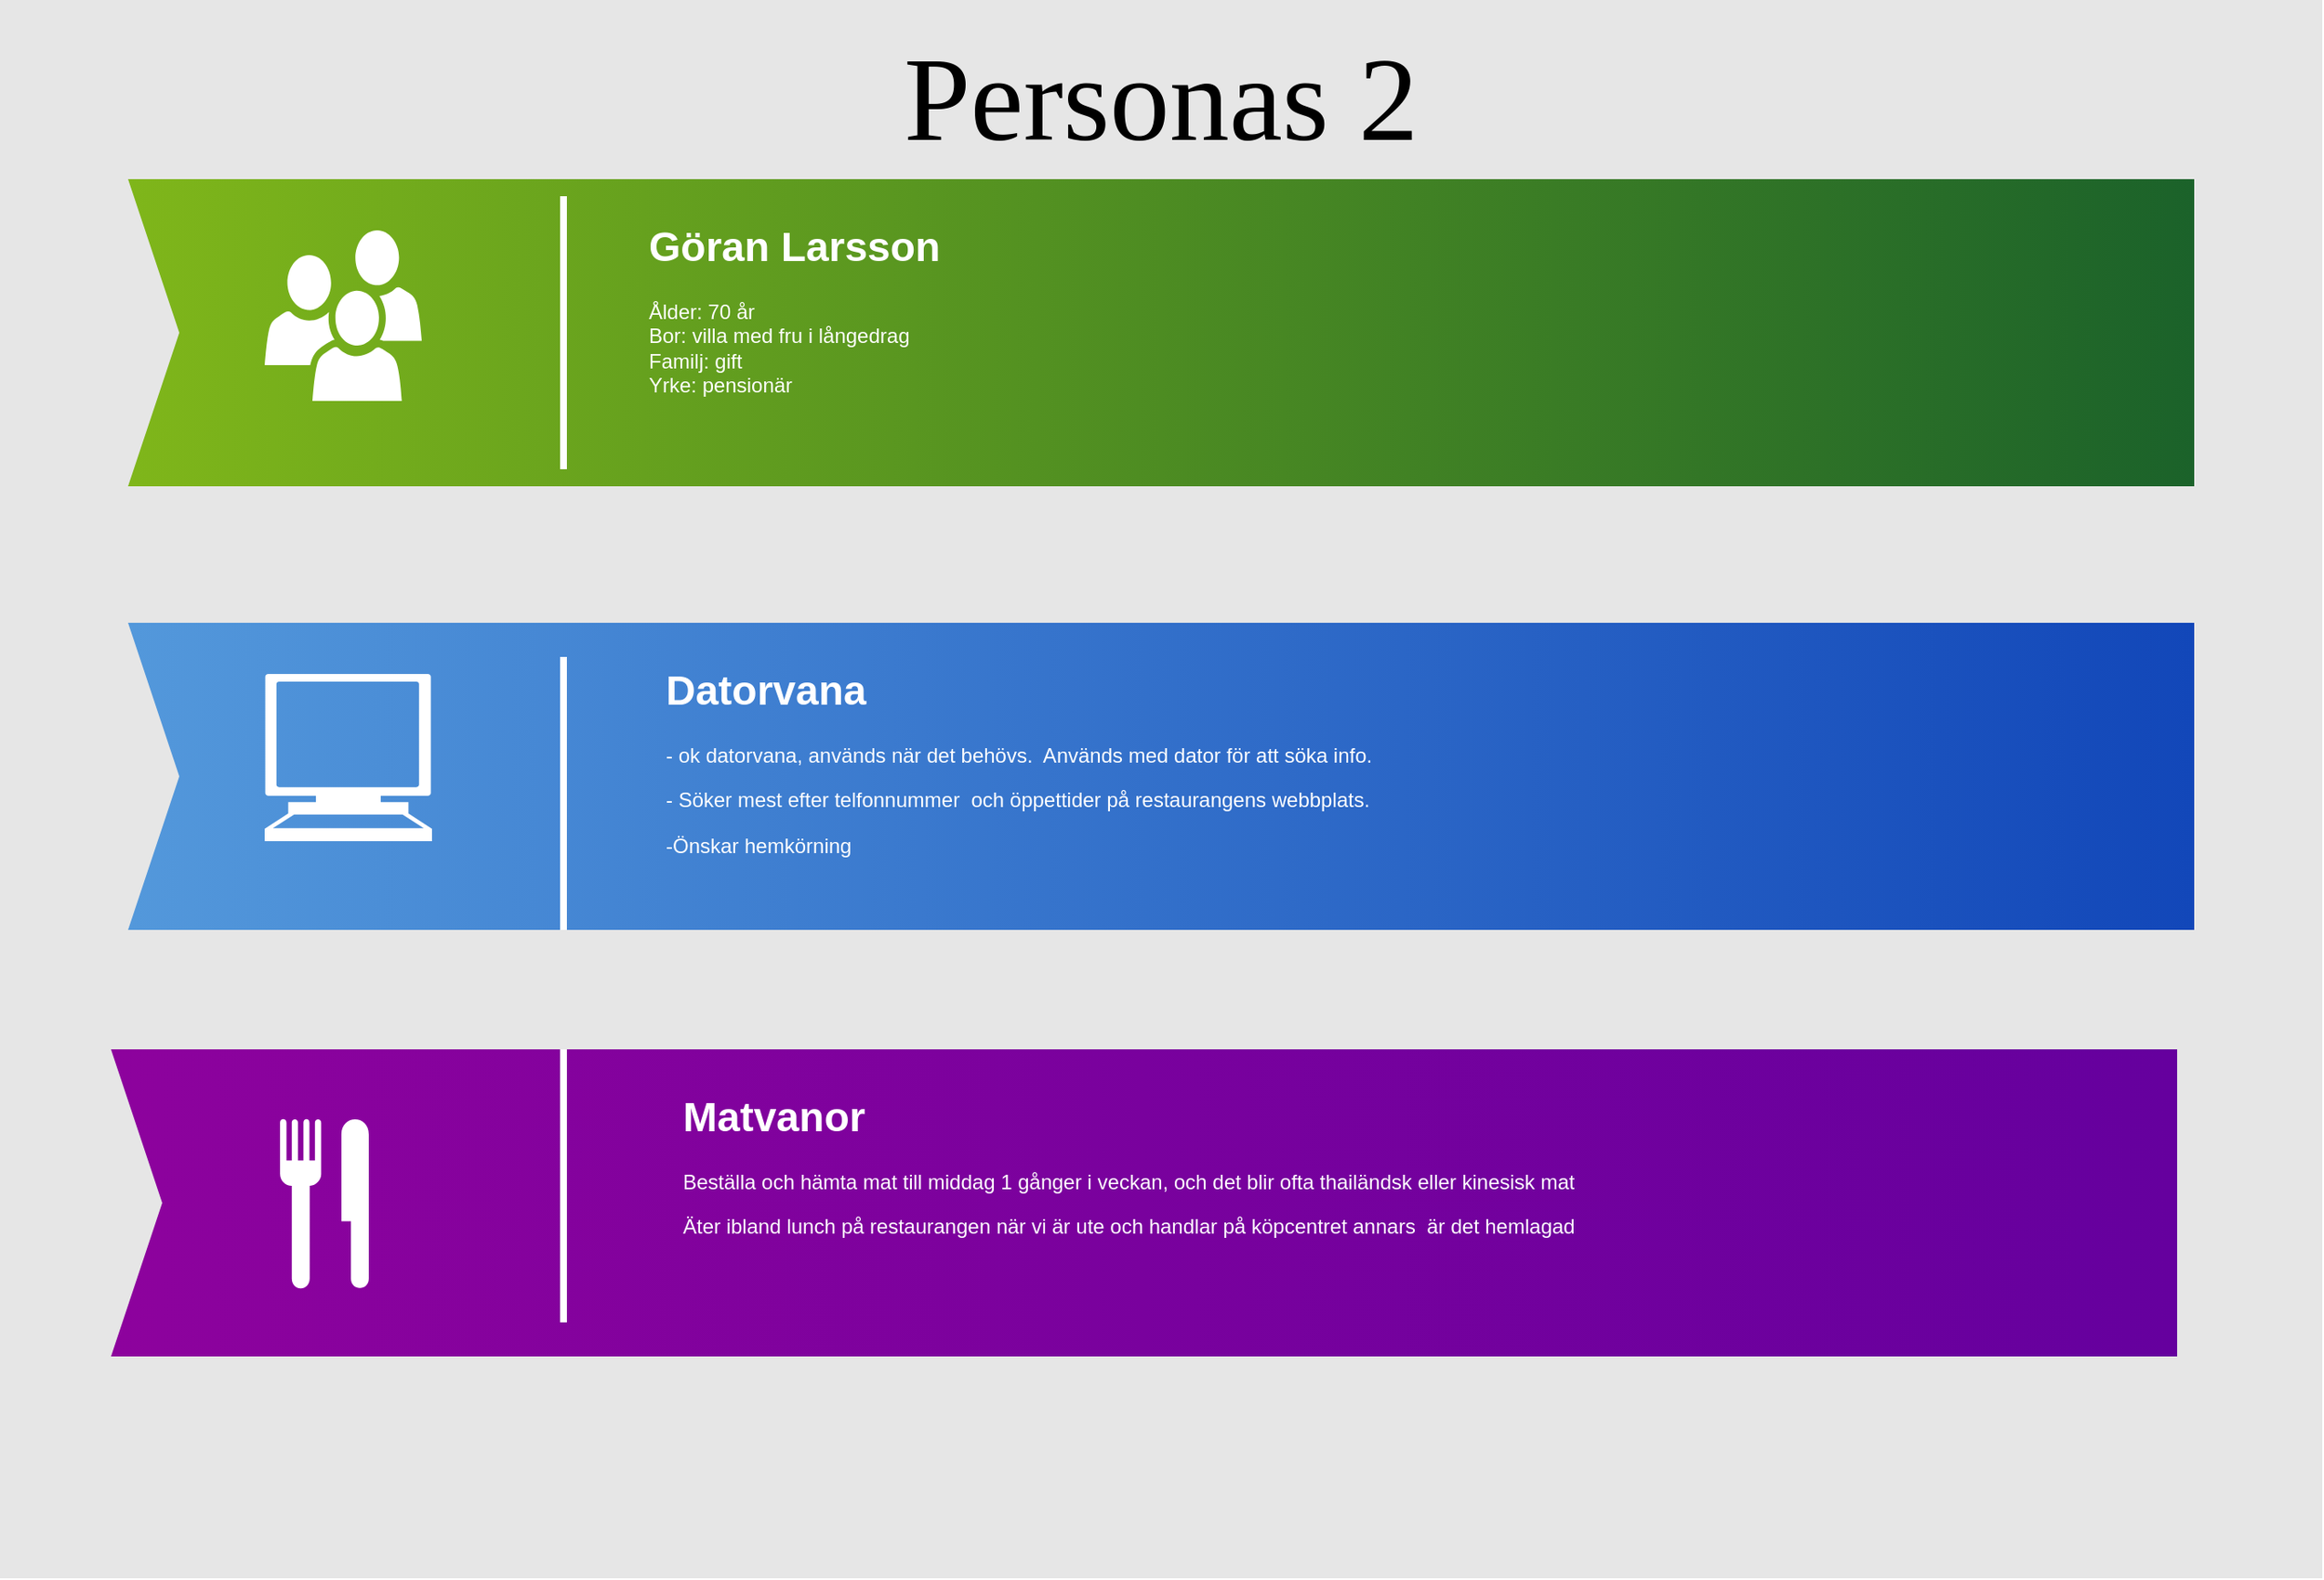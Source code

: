 <mxfile version="16.1.2" type="github">
  <diagram id="DYz75XMR7R1E-TflsoEj" name="Page-1">
    <mxGraphModel dx="1108" dy="468" grid="1" gridSize="10" guides="1" tooltips="1" connect="1" arrows="1" fold="1" page="1" pageScale="1" pageWidth="827" pageHeight="1169" math="0" shadow="0">
      <root>
        <mxCell id="0" />
        <mxCell id="1" parent="0" />
        <mxCell id="yeEv5Mg6hNjc2BWEna9G-1" value="Personas 2" style="whiteSpace=wrap;html=1;rounded=0;shadow=0;dashed=0;strokeWidth=1;fillColor=#E6E6E6;fontFamily=Verdana;fontSize=70;strokeColor=none;verticalAlign=top;spacingTop=10;" vertex="1" parent="1">
          <mxGeometry x="25" y="65" width="1360" height="925" as="geometry" />
        </mxCell>
        <mxCell id="yeEv5Mg6hNjc2BWEna9G-2" value="" style="html=1;shadow=0;dashed=0;align=center;verticalAlign=middle;shape=mxgraph.arrows2.arrow;dy=0;dx=0;notch=30;rounded=0;strokeColor=none;strokeWidth=1;fillColor=#7FB61A;fontFamily=Tahoma;fontSize=10;fontColor=#FFFFFF;gradientColor=#1B622A;gradientDirection=east;" vertex="1" parent="1">
          <mxGeometry x="100" y="170" width="1210" height="180" as="geometry" />
        </mxCell>
        <mxCell id="yeEv5Mg6hNjc2BWEna9G-3" value="" style="html=1;shadow=0;dashed=0;align=center;verticalAlign=middle;shape=mxgraph.arrows2.arrow;dy=0;dx=0;notch=30;rounded=0;strokeColor=none;strokeWidth=1;fillColor=#5398DB;fontFamily=Tahoma;fontSize=10;fontColor=#FFFFFF;gradientColor=#1247B9;gradientDirection=east;" vertex="1" parent="1">
          <mxGeometry x="100" y="430" width="1210" height="180" as="geometry" />
        </mxCell>
        <mxCell id="yeEv5Mg6hNjc2BWEna9G-4" value="" style="html=1;shadow=0;dashed=0;align=center;verticalAlign=middle;shape=mxgraph.arrows2.arrow;dy=0;dx=0;notch=30;rounded=0;strokeColor=none;strokeWidth=1;fillColor=#8D029D;fontFamily=Tahoma;fontSize=10;fontColor=#FFFFFF;gradientColor=#65009E;gradientDirection=east;" vertex="1" parent="1">
          <mxGeometry x="90" y="680" width="1210" height="180" as="geometry" />
        </mxCell>
        <mxCell id="yeEv5Mg6hNjc2BWEna9G-5" value="" style="line;strokeWidth=4;direction=south;html=1;rounded=0;shadow=0;dashed=0;fillColor=none;gradientColor=#AD0002;fontFamily=Helvetica;fontSize=150;fontColor=#FFFFFF;align=right;strokeColor=#FFFFFF;" vertex="1" parent="1">
          <mxGeometry x="350" y="180" width="10" height="160" as="geometry" />
        </mxCell>
        <mxCell id="yeEv5Mg6hNjc2BWEna9G-6" value="" style="line;strokeWidth=4;direction=south;html=1;rounded=0;shadow=0;dashed=0;fillColor=none;gradientColor=#AD0002;fontFamily=Helvetica;fontSize=150;fontColor=#FFFFFF;align=right;strokeColor=#FFFFFF;" vertex="1" parent="1">
          <mxGeometry x="350" y="450" width="10" height="160" as="geometry" />
        </mxCell>
        <mxCell id="yeEv5Mg6hNjc2BWEna9G-7" value="" style="line;strokeWidth=4;direction=south;html=1;rounded=0;shadow=0;dashed=0;fillColor=none;gradientColor=#AD0002;fontFamily=Helvetica;fontSize=150;fontColor=#FFFFFF;align=right;strokeColor=#FFFFFF;" vertex="1" parent="1">
          <mxGeometry x="350" y="680" width="10" height="160" as="geometry" />
        </mxCell>
        <mxCell id="yeEv5Mg6hNjc2BWEna9G-8" value="&lt;h1&gt;Göran Larsson&lt;/h1&gt;&lt;div&gt;Ålder: 70 år&lt;/div&gt;&lt;div&gt;Bor: villa med fru i långedrag&lt;br&gt;&lt;/div&gt;&lt;div&gt;Familj: gift &lt;br&gt;&lt;/div&gt;&lt;div&gt;Yrke: pensionär&lt;br&gt;&lt;/div&gt;&lt;div&gt;&lt;br&gt;&lt;/div&gt;" style="text;html=1;strokeColor=none;fillColor=none;spacing=5;spacingTop=-20;whiteSpace=wrap;overflow=hidden;rounded=0;shadow=0;dashed=0;fontFamily=Helvetica;fontSize=12;fontColor=#FFFFFF;align=left;" vertex="1" parent="1">
          <mxGeometry x="400" y="190" width="670" height="140" as="geometry" />
        </mxCell>
        <mxCell id="yeEv5Mg6hNjc2BWEna9G-9" value="&lt;h1&gt;Datorvana&lt;br&gt;&lt;/h1&gt;&lt;p&gt;- ok datorvana, används när det behövs.&amp;nbsp; Används med dator för att söka info.&lt;br&gt;&lt;/p&gt;&lt;p&gt;&lt;span&gt;- Söker mest efter telfonnummer&amp;nbsp; och öppettider på restaurangens webbplats. &lt;br&gt;&lt;/span&gt;&lt;/p&gt;&lt;p&gt;&lt;span&gt;-Önskar hemkörning&lt;br&gt;&lt;/span&gt;&lt;/p&gt;&lt;p&gt;&lt;span&gt;&lt;br&gt;&lt;/span&gt;&lt;/p&gt;" style="text;html=1;strokeColor=none;fillColor=none;spacing=5;spacingTop=-20;whiteSpace=wrap;overflow=hidden;rounded=0;shadow=0;dashed=0;fontFamily=Helvetica;fontSize=12;fontColor=#FFFFFF;align=left;" vertex="1" parent="1">
          <mxGeometry x="410" y="450" width="740" height="140" as="geometry" />
        </mxCell>
        <mxCell id="yeEv5Mg6hNjc2BWEna9G-10" value="&lt;h1&gt;Matvanor&lt;/h1&gt;&lt;p&gt;Beställa och hämta mat till middag 1 gånger i veckan, och det blir ofta thailändsk eller kinesisk mat&lt;br&gt;&lt;/p&gt;&lt;p&gt;Äter ibland lunch på restaurangen när vi är ute och handlar på köpcentret annars&amp;nbsp; är det hemlagad&lt;br&gt;&lt;/p&gt;" style="text;html=1;strokeColor=none;fillColor=none;spacing=5;spacingTop=-20;whiteSpace=wrap;overflow=hidden;rounded=0;shadow=0;dashed=0;fontFamily=Helvetica;fontSize=12;fontColor=#FFFFFF;align=left;" vertex="1" parent="1">
          <mxGeometry x="420" y="700" width="720" height="140" as="geometry" />
        </mxCell>
        <mxCell id="yeEv5Mg6hNjc2BWEna9G-11" value="" style="shadow=0;dashed=0;html=1;strokeColor=none;fillColor=#FFFFFF;labelPosition=center;verticalLabelPosition=bottom;verticalAlign=top;shape=mxgraph.office.users.users;rounded=0;fontFamily=Helvetica;fontSize=12;fontColor=#FFFFFF;align=left;" vertex="1" parent="1">
          <mxGeometry x="180.0" y="200" width="92" height="100" as="geometry" />
        </mxCell>
        <mxCell id="yeEv5Mg6hNjc2BWEna9G-12" value="" style="shape=mxgraph.signs.food.restaurant_2;html=1;pointerEvents=1;fillColor=#FFFFFF;strokeColor=none;verticalLabelPosition=bottom;verticalAlign=top;align=center;sketch=0;" vertex="1" parent="1">
          <mxGeometry x="189" y="718" width="52" height="104" as="geometry" />
        </mxCell>
        <mxCell id="yeEv5Mg6hNjc2BWEna9G-13" value="" style="shape=mxgraph.signs.tech.computer;html=1;pointerEvents=1;verticalLabelPosition=bottom;verticalAlign=top;align=center;sketch=0;strokeColor=none;" vertex="1" parent="1">
          <mxGeometry x="180" y="460" width="98" height="98" as="geometry" />
        </mxCell>
      </root>
    </mxGraphModel>
  </diagram>
</mxfile>
